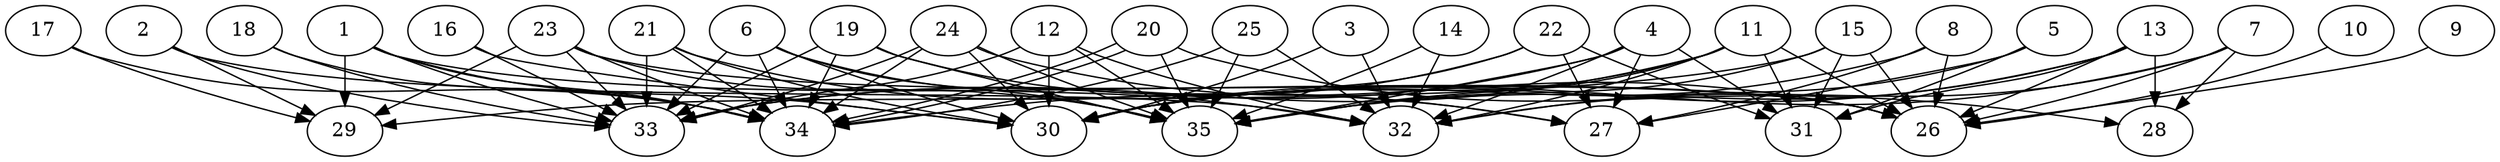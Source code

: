 // DAG automatically generated by daggen at Thu Oct  3 14:05:36 2019
// ./daggen --dot -n 35 --ccr 0.4 --fat 0.9 --regular 0.9 --density 0.5 --mindata 5242880 --maxdata 52428800 
digraph G {
  1 [size="109201920", alpha="0.09", expect_size="43680768"] 
  1 -> 26 [size ="43680768"]
  1 -> 29 [size ="43680768"]
  1 -> 30 [size ="43680768"]
  1 -> 33 [size ="43680768"]
  1 -> 34 [size ="43680768"]
  2 [size="53719040", alpha="0.16", expect_size="21487616"] 
  2 -> 29 [size ="21487616"]
  2 -> 32 [size ="21487616"]
  2 -> 33 [size ="21487616"]
  3 [size="14650880", alpha="0.15", expect_size="5860352"] 
  3 -> 30 [size ="5860352"]
  3 -> 32 [size ="5860352"]
  4 [size="71467520", alpha="0.14", expect_size="28587008"] 
  4 -> 27 [size ="28587008"]
  4 -> 31 [size ="28587008"]
  4 -> 32 [size ="28587008"]
  4 -> 33 [size ="28587008"]
  4 -> 35 [size ="28587008"]
  5 [size="127096320", alpha="0.14", expect_size="50838528"] 
  5 -> 27 [size ="50838528"]
  5 -> 31 [size ="50838528"]
  5 -> 32 [size ="50838528"]
  6 [size="129482240", alpha="0.02", expect_size="51792896"] 
  6 -> 30 [size ="51792896"]
  6 -> 32 [size ="51792896"]
  6 -> 33 [size ="51792896"]
  6 -> 34 [size ="51792896"]
  6 -> 35 [size ="51792896"]
  7 [size="56250880", alpha="0.12", expect_size="22500352"] 
  7 -> 26 [size ="22500352"]
  7 -> 28 [size ="22500352"]
  7 -> 30 [size ="22500352"]
  7 -> 32 [size ="22500352"]
  8 [size="65576960", alpha="0.15", expect_size="26230784"] 
  8 -> 26 [size ="26230784"]
  8 -> 27 [size ="26230784"]
  8 -> 30 [size ="26230784"]
  9 [size="103974400", alpha="0.20", expect_size="41589760"] 
  9 -> 26 [size ="41589760"]
  10 [size="15365120", alpha="0.17", expect_size="6146048"] 
  10 -> 26 [size ="6146048"]
  11 [size="109980160", alpha="0.17", expect_size="43992064"] 
  11 -> 26 [size ="43992064"]
  11 -> 30 [size ="43992064"]
  11 -> 31 [size ="43992064"]
  11 -> 32 [size ="43992064"]
  11 -> 33 [size ="43992064"]
  11 -> 35 [size ="43992064"]
  12 [size="46315520", alpha="0.12", expect_size="18526208"] 
  12 -> 30 [size ="18526208"]
  12 -> 32 [size ="18526208"]
  12 -> 33 [size ="18526208"]
  12 -> 35 [size ="18526208"]
  13 [size="20428800", alpha="0.07", expect_size="8171520"] 
  13 -> 26 [size ="8171520"]
  13 -> 28 [size ="8171520"]
  13 -> 30 [size ="8171520"]
  13 -> 31 [size ="8171520"]
  13 -> 35 [size ="8171520"]
  14 [size="110489600", alpha="0.01", expect_size="44195840"] 
  14 -> 32 [size ="44195840"]
  14 -> 35 [size ="44195840"]
  15 [size="72962560", alpha="0.01", expect_size="29185024"] 
  15 -> 26 [size ="29185024"]
  15 -> 29 [size ="29185024"]
  15 -> 31 [size ="29185024"]
  15 -> 35 [size ="29185024"]
  16 [size="40448000", alpha="0.01", expect_size="16179200"] 
  16 -> 30 [size ="16179200"]
  16 -> 33 [size ="16179200"]
  17 [size="49689600", alpha="0.00", expect_size="19875840"] 
  17 -> 29 [size ="19875840"]
  17 -> 34 [size ="19875840"]
  18 [size="118241280", alpha="0.10", expect_size="47296512"] 
  18 -> 33 [size ="47296512"]
  18 -> 34 [size ="47296512"]
  19 [size="86853120", alpha="0.13", expect_size="34741248"] 
  19 -> 27 [size ="34741248"]
  19 -> 33 [size ="34741248"]
  19 -> 34 [size ="34741248"]
  19 -> 35 [size ="34741248"]
  20 [size="86376960", alpha="0.05", expect_size="34550784"] 
  20 -> 28 [size ="34550784"]
  20 -> 34 [size ="34550784"]
  20 -> 34 [size ="34550784"]
  20 -> 35 [size ="34550784"]
  21 [size="68615680", alpha="0.13", expect_size="27446272"] 
  21 -> 27 [size ="27446272"]
  21 -> 30 [size ="27446272"]
  21 -> 33 [size ="27446272"]
  21 -> 34 [size ="27446272"]
  22 [size="51806720", alpha="0.09", expect_size="20722688"] 
  22 -> 27 [size ="20722688"]
  22 -> 30 [size ="20722688"]
  22 -> 31 [size ="20722688"]
  22 -> 34 [size ="20722688"]
  23 [size="125388800", alpha="0.04", expect_size="50155520"] 
  23 -> 26 [size ="50155520"]
  23 -> 29 [size ="50155520"]
  23 -> 33 [size ="50155520"]
  23 -> 34 [size ="50155520"]
  23 -> 35 [size ="50155520"]
  24 [size="46164480", alpha="0.10", expect_size="18465792"] 
  24 -> 26 [size ="18465792"]
  24 -> 30 [size ="18465792"]
  24 -> 33 [size ="18465792"]
  24 -> 34 [size ="18465792"]
  24 -> 35 [size ="18465792"]
  25 [size="52469760", alpha="0.14", expect_size="20987904"] 
  25 -> 32 [size ="20987904"]
  25 -> 34 [size ="20987904"]
  25 -> 35 [size ="20987904"]
  26 [size="57190400", alpha="0.19", expect_size="22876160"] 
  27 [size="61148160", alpha="0.11", expect_size="24459264"] 
  28 [size="62407680", alpha="0.11", expect_size="24963072"] 
  29 [size="119247360", alpha="0.07", expect_size="47698944"] 
  30 [size="77660160", alpha="0.04", expect_size="31064064"] 
  31 [size="107328000", alpha="0.17", expect_size="42931200"] 
  32 [size="68418560", alpha="0.15", expect_size="27367424"] 
  33 [size="119508480", alpha="0.15", expect_size="47803392"] 
  34 [size="26214400", alpha="0.11", expect_size="10485760"] 
  35 [size="82826240", alpha="0.18", expect_size="33130496"] 
}
